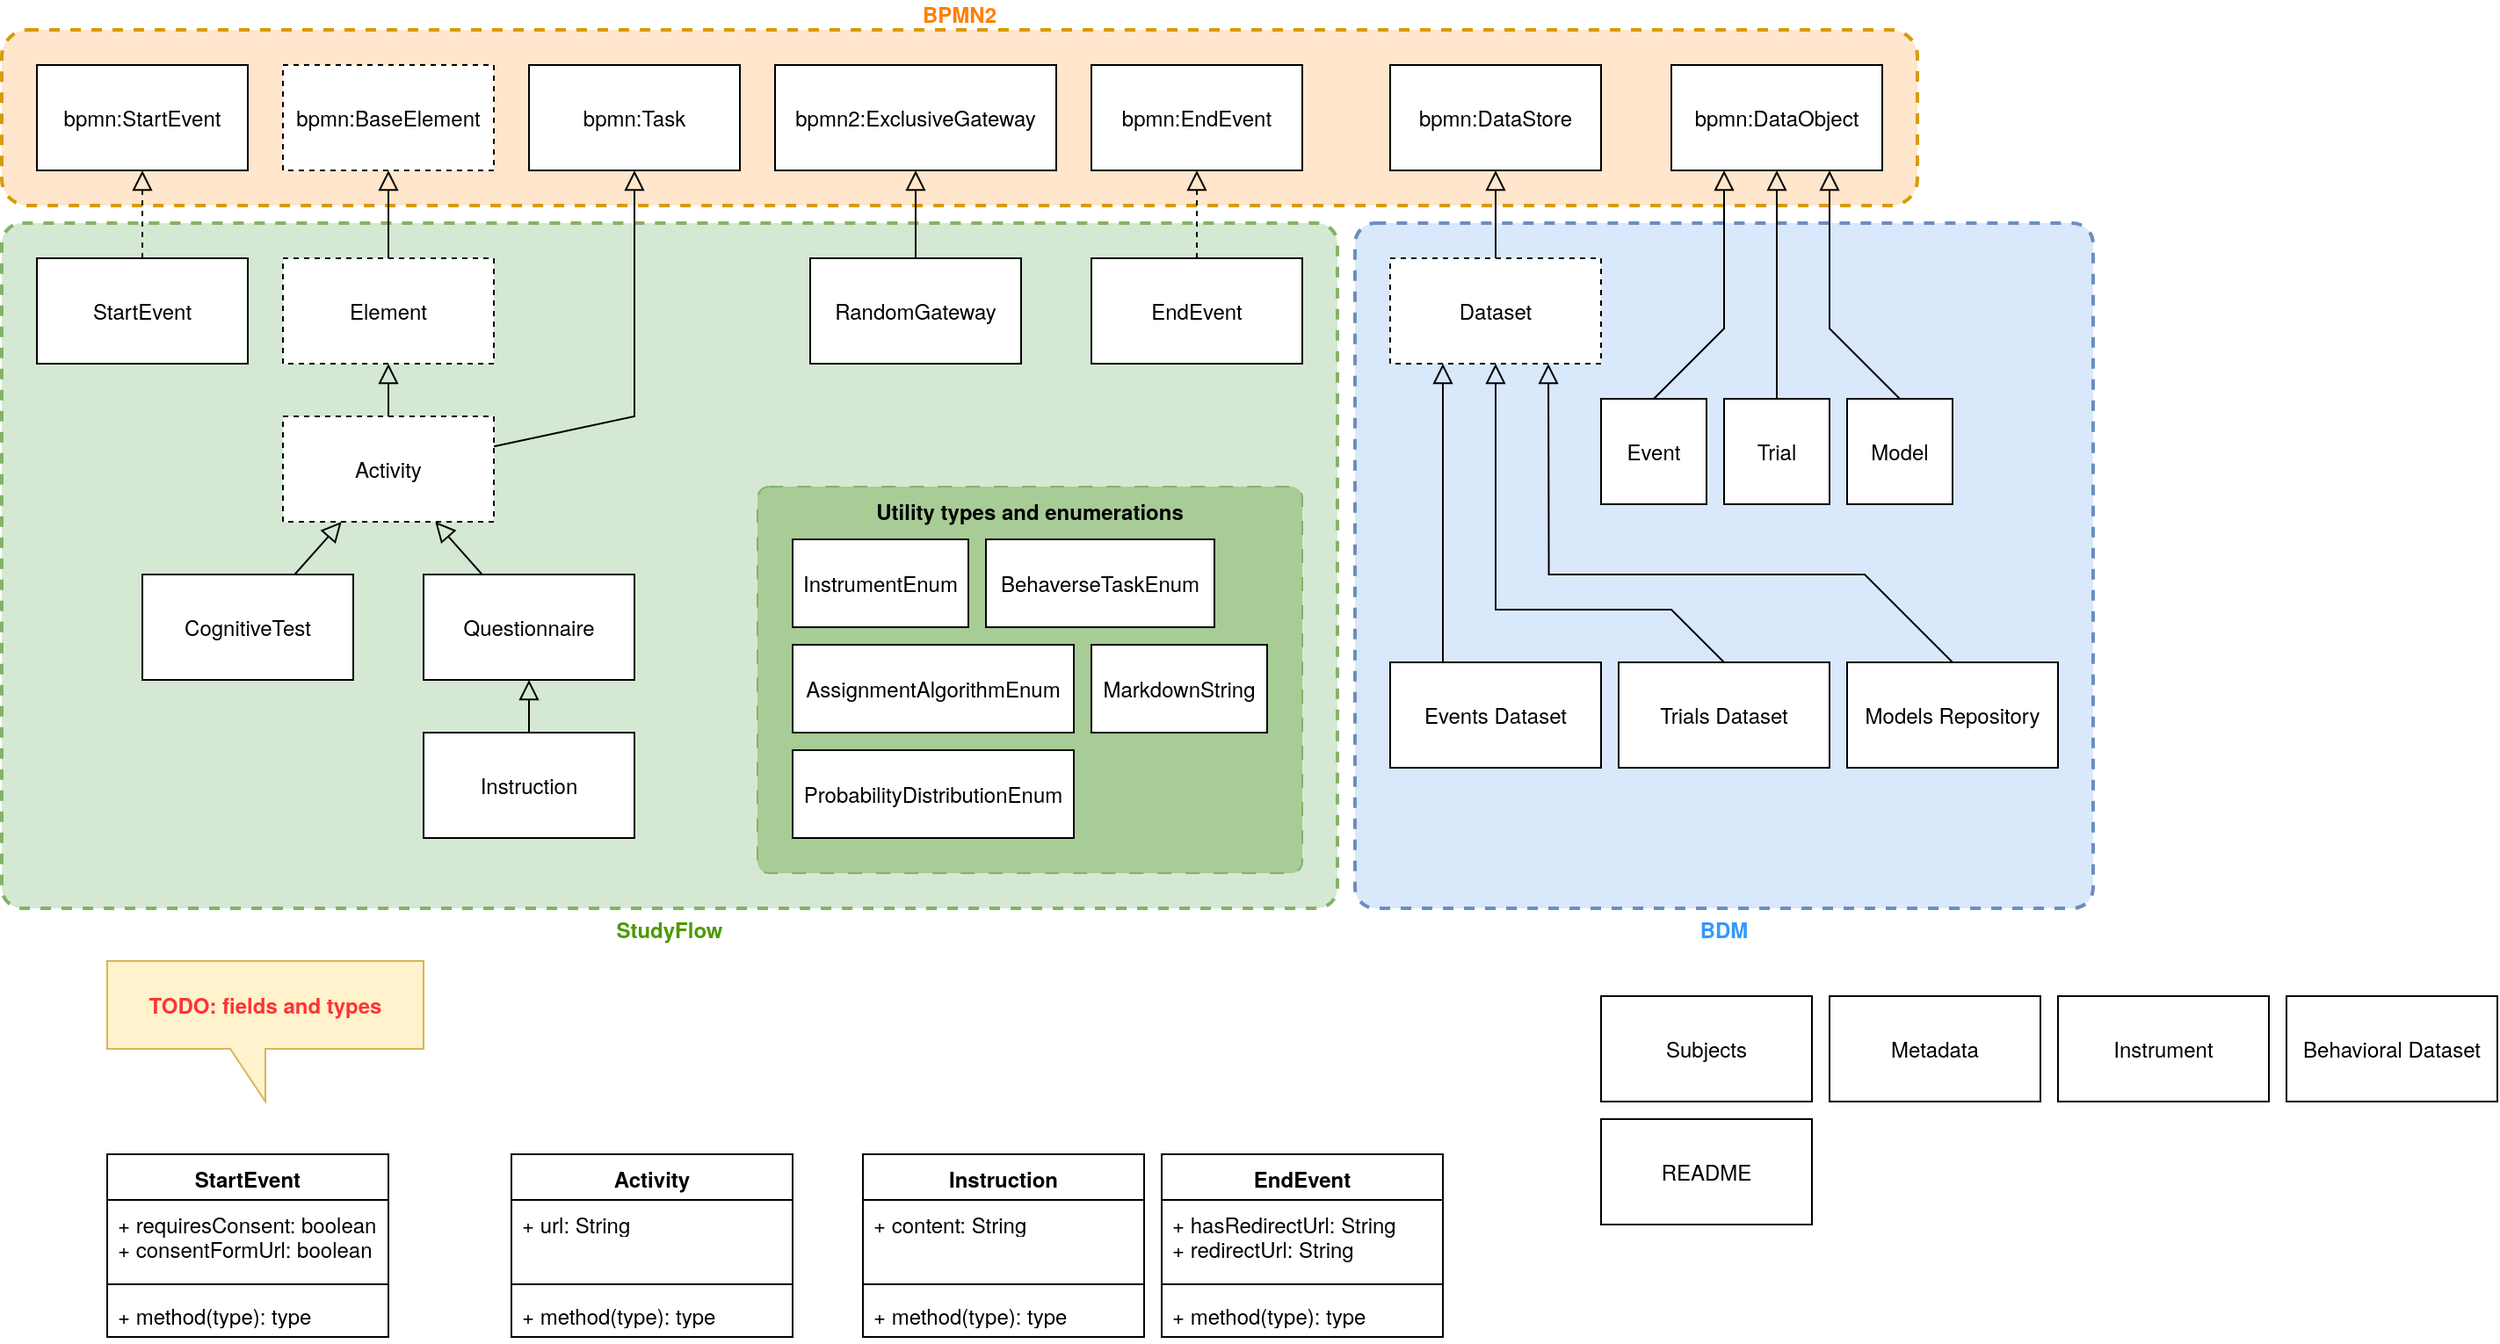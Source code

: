 <mxfile version="26.0.9">
  <diagram name="Page-1" id="l7o2JloaW-Vr8Yl9ksHm">
    <mxGraphModel dx="1435" dy="1167" grid="1" gridSize="10" guides="1" tooltips="1" connect="1" arrows="1" fold="1" page="1" pageScale="1" pageWidth="850" pageHeight="1100" math="0" shadow="0">
      <root>
        <mxCell id="0" />
        <mxCell id="1" parent="0" />
        <mxCell id="9ASu4l0TENPKFkWyeJPx-15" value="BDM" style="rounded=1;whiteSpace=wrap;html=1;arcSize=3;fillColor=#dae8fc;verticalAlign=top;fontStyle=1;dashed=1;align=center;fontFamily=Helvetica Neue;spacingTop=0;labelPosition=center;verticalLabelPosition=bottom;spacing=0;strokeWidth=2;strokeColor=#6c8ebf;fontColor=#3399FF;" vertex="1" parent="1">
          <mxGeometry x="780" y="240" width="420" height="390" as="geometry" />
        </mxCell>
        <mxCell id="0bJIy5H0bycv_KVrB_Gu-24" value="StudyFlow" style="rounded=1;whiteSpace=wrap;html=1;arcSize=3;fillColor=#d5e8d4;verticalAlign=top;fontStyle=1;dashed=1;align=center;fontFamily=Helvetica Neue;spacingTop=0;labelPosition=center;verticalLabelPosition=bottom;spacing=0;strokeWidth=2;strokeColor=#82b366;fontColor=#4D9900;" parent="1" vertex="1">
          <mxGeometry x="10" y="240" width="760" height="390" as="geometry" />
        </mxCell>
        <mxCell id="0bJIy5H0bycv_KVrB_Gu-50" value="Utility types and enumerations" style="rounded=1;whiteSpace=wrap;html=1;arcSize=3;fontStyle=1;align=center;verticalAlign=top;fontFamily=Helvetica Neue;fillColor=#A8CC96;strokeColor=#82b366;dashed=1;dashPattern=8 8;" parent="1" vertex="1">
          <mxGeometry x="440" y="390" width="310" height="220" as="geometry" />
        </mxCell>
        <mxCell id="0bJIy5H0bycv_KVrB_Gu-23" value="BPMN2" style="rounded=1;whiteSpace=wrap;html=1;fillColor=#ffe6cc;verticalAlign=bottom;fontStyle=1;dashed=1;perimeterSpacing=0;fontFamily=Helvetica Neue;fontSize=12;align=center;labelPosition=center;verticalLabelPosition=top;strokeWidth=2;strokeColor=#d79b00;fontColor=#FF8000;" parent="1" vertex="1">
          <mxGeometry x="10" y="130" width="1090" height="100" as="geometry" />
        </mxCell>
        <mxCell id="0bJIy5H0bycv_KVrB_Gu-1" value="bpmn:StartEvent" style="rounded=0;whiteSpace=wrap;html=1;fontFamily=Helvetica Neue;fontSize=12;" parent="1" vertex="1">
          <mxGeometry x="30" y="150" width="120" height="60" as="geometry" />
        </mxCell>
        <mxCell id="0bJIy5H0bycv_KVrB_Gu-2" value="bpmn:EndEvent" style="rounded=0;whiteSpace=wrap;html=1;fontFamily=Helvetica Neue;fontSize=12;" parent="1" vertex="1">
          <mxGeometry x="630" y="150" width="120" height="60" as="geometry" />
        </mxCell>
        <mxCell id="0bJIy5H0bycv_KVrB_Gu-20" value="" style="rounded=0;orthogonalLoop=1;jettySize=auto;html=1;endArrow=block;endFill=0;fontFamily=Helvetica Neue;fontSize=12;endSize=9;" parent="1" source="0bJIy5H0bycv_KVrB_Gu-3" target="0bJIy5H0bycv_KVrB_Gu-19" edge="1">
          <mxGeometry relative="1" as="geometry" />
        </mxCell>
        <mxCell id="0bJIy5H0bycv_KVrB_Gu-3" value="Element" style="rounded=0;whiteSpace=wrap;html=1;fontFamily=Helvetica Neue;fontSize=12;dashed=1;" parent="1" vertex="1">
          <mxGeometry x="170" y="260" width="120" height="60" as="geometry" />
        </mxCell>
        <mxCell id="0bJIy5H0bycv_KVrB_Gu-10" style="rounded=0;orthogonalLoop=1;jettySize=auto;html=1;endArrow=block;endFill=0;fontFamily=Helvetica Neue;fontSize=12;endSize=9;" parent="1" source="0bJIy5H0bycv_KVrB_Gu-4" target="0bJIy5H0bycv_KVrB_Gu-3" edge="1">
          <mxGeometry relative="1" as="geometry" />
        </mxCell>
        <mxCell id="0bJIy5H0bycv_KVrB_Gu-22" value="" style="rounded=0;orthogonalLoop=1;jettySize=auto;html=1;endArrow=block;endFill=0;fontFamily=Helvetica Neue;fontSize=12;endSize=9;" parent="1" source="0bJIy5H0bycv_KVrB_Gu-4" target="0bJIy5H0bycv_KVrB_Gu-21" edge="1">
          <mxGeometry relative="1" as="geometry">
            <Array as="points">
              <mxPoint x="370" y="350" />
            </Array>
          </mxGeometry>
        </mxCell>
        <mxCell id="0bJIy5H0bycv_KVrB_Gu-4" value="Activity" style="rounded=0;whiteSpace=wrap;html=1;fontFamily=Helvetica Neue;fontSize=12;dashed=1;" parent="1" vertex="1">
          <mxGeometry x="170" y="350" width="120" height="60" as="geometry" />
        </mxCell>
        <mxCell id="0bJIy5H0bycv_KVrB_Gu-11" style="rounded=0;orthogonalLoop=1;jettySize=auto;html=1;endArrow=block;endFill=0;fontFamily=Helvetica Neue;fontSize=12;endSize=9;" parent="1" source="0bJIy5H0bycv_KVrB_Gu-5" target="0bJIy5H0bycv_KVrB_Gu-4" edge="1">
          <mxGeometry relative="1" as="geometry" />
        </mxCell>
        <mxCell id="0bJIy5H0bycv_KVrB_Gu-5" value="CognitiveTest" style="rounded=0;whiteSpace=wrap;html=1;fontFamily=Helvetica Neue;fontSize=12;" parent="1" vertex="1">
          <mxGeometry x="90" y="440" width="120" height="60" as="geometry" />
        </mxCell>
        <mxCell id="0bJIy5H0bycv_KVrB_Gu-13" style="rounded=0;orthogonalLoop=1;jettySize=auto;html=1;endArrow=block;endFill=0;fontFamily=Helvetica Neue;fontSize=12;endSize=9;" parent="1" source="0bJIy5H0bycv_KVrB_Gu-6" target="0bJIy5H0bycv_KVrB_Gu-4" edge="1">
          <mxGeometry relative="1" as="geometry" />
        </mxCell>
        <mxCell id="0bJIy5H0bycv_KVrB_Gu-6" value="Questionnaire" style="rounded=0;whiteSpace=wrap;html=1;fontFamily=Helvetica Neue;fontSize=12;" parent="1" vertex="1">
          <mxGeometry x="250" y="440" width="120" height="60" as="geometry" />
        </mxCell>
        <mxCell id="0bJIy5H0bycv_KVrB_Gu-12" style="rounded=0;orthogonalLoop=1;jettySize=auto;html=1;endArrow=block;endFill=0;fontFamily=Helvetica Neue;fontSize=12;endSize=9;" parent="1" source="0bJIy5H0bycv_KVrB_Gu-7" target="0bJIy5H0bycv_KVrB_Gu-6" edge="1">
          <mxGeometry relative="1" as="geometry" />
        </mxCell>
        <mxCell id="0bJIy5H0bycv_KVrB_Gu-7" value="Instruction" style="rounded=0;whiteSpace=wrap;html=1;fontFamily=Helvetica Neue;fontSize=12;" parent="1" vertex="1">
          <mxGeometry x="250" y="530" width="120" height="60" as="geometry" />
        </mxCell>
        <mxCell id="0bJIy5H0bycv_KVrB_Gu-15" style="rounded=0;orthogonalLoop=1;jettySize=auto;html=1;endArrow=block;endFill=0;fontFamily=Helvetica Neue;fontSize=12;endSize=9;" parent="1" source="0bJIy5H0bycv_KVrB_Gu-8" target="0bJIy5H0bycv_KVrB_Gu-14" edge="1">
          <mxGeometry relative="1" as="geometry" />
        </mxCell>
        <mxCell id="0bJIy5H0bycv_KVrB_Gu-8" value="RandomGateway" style="rounded=0;whiteSpace=wrap;html=1;fontFamily=Helvetica Neue;fontSize=12;" parent="1" vertex="1">
          <mxGeometry x="470" y="260" width="120" height="60" as="geometry" />
        </mxCell>
        <mxCell id="0bJIy5H0bycv_KVrB_Gu-17" style="rounded=0;orthogonalLoop=1;jettySize=auto;html=1;dashed=1;endArrow=block;endFill=0;fontFamily=Helvetica Neue;fontSize=12;endSize=9;" parent="1" source="0bJIy5H0bycv_KVrB_Gu-9" target="0bJIy5H0bycv_KVrB_Gu-1" edge="1">
          <mxGeometry relative="1" as="geometry" />
        </mxCell>
        <mxCell id="0bJIy5H0bycv_KVrB_Gu-9" value="StartEvent" style="rounded=0;whiteSpace=wrap;html=1;fontFamily=Helvetica Neue;fontSize=12;" parent="1" vertex="1">
          <mxGeometry x="30" y="260" width="120" height="60" as="geometry" />
        </mxCell>
        <mxCell id="0bJIy5H0bycv_KVrB_Gu-14" value="bpmn2:ExclusiveGateway" style="rounded=0;whiteSpace=wrap;html=1;fontFamily=Helvetica Neue;fontSize=12;" parent="1" vertex="1">
          <mxGeometry x="450" y="150" width="160" height="60" as="geometry" />
        </mxCell>
        <mxCell id="0bJIy5H0bycv_KVrB_Gu-18" style="rounded=0;orthogonalLoop=1;jettySize=auto;html=1;dashed=1;endArrow=block;endFill=0;fontFamily=Helvetica Neue;fontSize=12;endSize=9;" parent="1" source="0bJIy5H0bycv_KVrB_Gu-16" target="0bJIy5H0bycv_KVrB_Gu-2" edge="1">
          <mxGeometry relative="1" as="geometry" />
        </mxCell>
        <mxCell id="0bJIy5H0bycv_KVrB_Gu-16" value="EndEvent" style="rounded=0;whiteSpace=wrap;html=1;fontFamily=Helvetica Neue;fontSize=12;" parent="1" vertex="1">
          <mxGeometry x="630" y="260" width="120" height="60" as="geometry" />
        </mxCell>
        <mxCell id="0bJIy5H0bycv_KVrB_Gu-19" value="bpmn:BaseElement" style="rounded=0;whiteSpace=wrap;html=1;fontFamily=Helvetica Neue;fontSize=12;dashed=1;" parent="1" vertex="1">
          <mxGeometry x="170" y="150" width="120" height="60" as="geometry" />
        </mxCell>
        <mxCell id="0bJIy5H0bycv_KVrB_Gu-21" value="bpmn:Task" style="rounded=0;whiteSpace=wrap;html=1;fontFamily=Helvetica Neue;fontSize=12;" parent="1" vertex="1">
          <mxGeometry x="310" y="150" width="120" height="60" as="geometry" />
        </mxCell>
        <mxCell id="0bJIy5H0bycv_KVrB_Gu-25" value="StartEvent" style="swimlane;fontStyle=1;align=center;verticalAlign=top;childLayout=stackLayout;horizontal=1;startSize=26;horizontalStack=0;resizeParent=1;resizeParentMax=0;resizeLast=0;collapsible=1;marginBottom=0;whiteSpace=wrap;html=1;fontFamily=Helvetica Neue;" parent="1" vertex="1">
          <mxGeometry x="70" y="770" width="160" height="104" as="geometry" />
        </mxCell>
        <mxCell id="0bJIy5H0bycv_KVrB_Gu-26" value="+ requiresConsent: boolean&lt;div&gt;+ consentFormUrl: boolean&lt;/div&gt;" style="text;strokeColor=none;fillColor=none;align=left;verticalAlign=top;spacingLeft=4;spacingRight=4;overflow=hidden;rotatable=0;points=[[0,0.5],[1,0.5]];portConstraint=eastwest;whiteSpace=wrap;html=1;fontFamily=Helvetica Neue;" parent="0bJIy5H0bycv_KVrB_Gu-25" vertex="1">
          <mxGeometry y="26" width="160" height="44" as="geometry" />
        </mxCell>
        <mxCell id="0bJIy5H0bycv_KVrB_Gu-27" value="" style="line;strokeWidth=1;fillColor=none;align=left;verticalAlign=middle;spacingTop=-1;spacingLeft=3;spacingRight=3;rotatable=0;labelPosition=right;points=[];portConstraint=eastwest;strokeColor=inherit;fontFamily=Helvetica Neue;" parent="0bJIy5H0bycv_KVrB_Gu-25" vertex="1">
          <mxGeometry y="70" width="160" height="8" as="geometry" />
        </mxCell>
        <mxCell id="0bJIy5H0bycv_KVrB_Gu-28" value="+ method(type): type" style="text;strokeColor=none;fillColor=none;align=left;verticalAlign=top;spacingLeft=4;spacingRight=4;overflow=hidden;rotatable=0;points=[[0,0.5],[1,0.5]];portConstraint=eastwest;whiteSpace=wrap;html=1;fontFamily=Helvetica Neue;" parent="0bJIy5H0bycv_KVrB_Gu-25" vertex="1">
          <mxGeometry y="78" width="160" height="26" as="geometry" />
        </mxCell>
        <mxCell id="0bJIy5H0bycv_KVrB_Gu-29" value="Activity" style="swimlane;fontStyle=1;align=center;verticalAlign=top;childLayout=stackLayout;horizontal=1;startSize=26;horizontalStack=0;resizeParent=1;resizeParentMax=0;resizeLast=0;collapsible=1;marginBottom=0;whiteSpace=wrap;html=1;fontFamily=Helvetica Neue;" parent="1" vertex="1">
          <mxGeometry x="300" y="770" width="160" height="104" as="geometry" />
        </mxCell>
        <mxCell id="0bJIy5H0bycv_KVrB_Gu-30" value="+ url&lt;span style=&quot;background-color: transparent; color: light-dark(rgb(0, 0, 0), rgb(255, 255, 255));&quot;&gt;: String&lt;/span&gt;" style="text;strokeColor=none;fillColor=none;align=left;verticalAlign=top;spacingLeft=4;spacingRight=4;overflow=hidden;rotatable=0;points=[[0,0.5],[1,0.5]];portConstraint=eastwest;whiteSpace=wrap;html=1;fontFamily=Helvetica Neue;" parent="0bJIy5H0bycv_KVrB_Gu-29" vertex="1">
          <mxGeometry y="26" width="160" height="44" as="geometry" />
        </mxCell>
        <mxCell id="0bJIy5H0bycv_KVrB_Gu-31" value="" style="line;strokeWidth=1;fillColor=none;align=left;verticalAlign=middle;spacingTop=-1;spacingLeft=3;spacingRight=3;rotatable=0;labelPosition=right;points=[];portConstraint=eastwest;strokeColor=inherit;fontFamily=Helvetica Neue;" parent="0bJIy5H0bycv_KVrB_Gu-29" vertex="1">
          <mxGeometry y="70" width="160" height="8" as="geometry" />
        </mxCell>
        <mxCell id="0bJIy5H0bycv_KVrB_Gu-32" value="+ method(type): type" style="text;strokeColor=none;fillColor=none;align=left;verticalAlign=top;spacingLeft=4;spacingRight=4;overflow=hidden;rotatable=0;points=[[0,0.5],[1,0.5]];portConstraint=eastwest;whiteSpace=wrap;html=1;fontFamily=Helvetica Neue;" parent="0bJIy5H0bycv_KVrB_Gu-29" vertex="1">
          <mxGeometry y="78" width="160" height="26" as="geometry" />
        </mxCell>
        <mxCell id="0bJIy5H0bycv_KVrB_Gu-33" value="Instruction" style="swimlane;fontStyle=1;align=center;verticalAlign=top;childLayout=stackLayout;horizontal=1;startSize=26;horizontalStack=0;resizeParent=1;resizeParentMax=0;resizeLast=0;collapsible=1;marginBottom=0;whiteSpace=wrap;html=1;fontFamily=Helvetica Neue;" parent="1" vertex="1">
          <mxGeometry x="500" y="770" width="160" height="104" as="geometry" />
        </mxCell>
        <mxCell id="0bJIy5H0bycv_KVrB_Gu-34" value="&lt;div&gt;&lt;span style=&quot;background-color: transparent; color: light-dark(rgb(0, 0, 0), rgb(255, 255, 255));&quot;&gt;+ content&lt;/span&gt;&lt;span style=&quot;background-color: transparent; color: light-dark(rgb(0, 0, 0), rgb(255, 255, 255));&quot;&gt;: String&lt;/span&gt;&lt;br&gt;&lt;/div&gt;" style="text;strokeColor=none;fillColor=none;align=left;verticalAlign=top;spacingLeft=4;spacingRight=4;overflow=hidden;rotatable=0;points=[[0,0.5],[1,0.5]];portConstraint=eastwest;whiteSpace=wrap;html=1;fontFamily=Helvetica Neue;" parent="0bJIy5H0bycv_KVrB_Gu-33" vertex="1">
          <mxGeometry y="26" width="160" height="44" as="geometry" />
        </mxCell>
        <mxCell id="0bJIy5H0bycv_KVrB_Gu-35" value="" style="line;strokeWidth=1;fillColor=none;align=left;verticalAlign=middle;spacingTop=-1;spacingLeft=3;spacingRight=3;rotatable=0;labelPosition=right;points=[];portConstraint=eastwest;strokeColor=inherit;fontFamily=Helvetica Neue;" parent="0bJIy5H0bycv_KVrB_Gu-33" vertex="1">
          <mxGeometry y="70" width="160" height="8" as="geometry" />
        </mxCell>
        <mxCell id="0bJIy5H0bycv_KVrB_Gu-36" value="+ method(type): type" style="text;strokeColor=none;fillColor=none;align=left;verticalAlign=top;spacingLeft=4;spacingRight=4;overflow=hidden;rotatable=0;points=[[0,0.5],[1,0.5]];portConstraint=eastwest;whiteSpace=wrap;html=1;fontFamily=Helvetica Neue;" parent="0bJIy5H0bycv_KVrB_Gu-33" vertex="1">
          <mxGeometry y="78" width="160" height="26" as="geometry" />
        </mxCell>
        <mxCell id="0bJIy5H0bycv_KVrB_Gu-37" value="EndEvent" style="swimlane;fontStyle=1;align=center;verticalAlign=top;childLayout=stackLayout;horizontal=1;startSize=26;horizontalStack=0;resizeParent=1;resizeParentMax=0;resizeLast=0;collapsible=1;marginBottom=0;whiteSpace=wrap;html=1;fontFamily=Helvetica Neue;" parent="1" vertex="1">
          <mxGeometry x="670" y="770" width="160" height="104" as="geometry" />
        </mxCell>
        <mxCell id="0bJIy5H0bycv_KVrB_Gu-38" value="&lt;div&gt;&lt;span style=&quot;background-color: transparent; color: light-dark(rgb(0, 0, 0), rgb(255, 255, 255));&quot;&gt;+ hasRedirectUrl&lt;/span&gt;&lt;span style=&quot;background-color: transparent; color: light-dark(rgb(0, 0, 0), rgb(255, 255, 255));&quot;&gt;: String&lt;/span&gt;&lt;br&gt;&lt;/div&gt;&lt;div&gt;&lt;span style=&quot;background-color: transparent; color: light-dark(rgb(0, 0, 0), rgb(255, 255, 255));&quot;&gt;+ redirectUrl: String&lt;/span&gt;&lt;/div&gt;" style="text;strokeColor=none;fillColor=none;align=left;verticalAlign=top;spacingLeft=4;spacingRight=4;overflow=hidden;rotatable=0;points=[[0,0.5],[1,0.5]];portConstraint=eastwest;whiteSpace=wrap;html=1;fontFamily=Helvetica Neue;" parent="0bJIy5H0bycv_KVrB_Gu-37" vertex="1">
          <mxGeometry y="26" width="160" height="44" as="geometry" />
        </mxCell>
        <mxCell id="0bJIy5H0bycv_KVrB_Gu-39" value="" style="line;strokeWidth=1;fillColor=none;align=left;verticalAlign=middle;spacingTop=-1;spacingLeft=3;spacingRight=3;rotatable=0;labelPosition=right;points=[];portConstraint=eastwest;strokeColor=inherit;fontFamily=Helvetica Neue;" parent="0bJIy5H0bycv_KVrB_Gu-37" vertex="1">
          <mxGeometry y="70" width="160" height="8" as="geometry" />
        </mxCell>
        <mxCell id="0bJIy5H0bycv_KVrB_Gu-40" value="+ method(type): type" style="text;strokeColor=none;fillColor=none;align=left;verticalAlign=top;spacingLeft=4;spacingRight=4;overflow=hidden;rotatable=0;points=[[0,0.5],[1,0.5]];portConstraint=eastwest;whiteSpace=wrap;html=1;fontFamily=Helvetica Neue;" parent="0bJIy5H0bycv_KVrB_Gu-37" vertex="1">
          <mxGeometry y="78" width="160" height="26" as="geometry" />
        </mxCell>
        <mxCell id="0bJIy5H0bycv_KVrB_Gu-45" value="MarkdownString" style="html=1;whiteSpace=wrap;fontFamily=Helvetica Neue;" parent="1" vertex="1">
          <mxGeometry x="630" y="480" width="100" height="50" as="geometry" />
        </mxCell>
        <mxCell id="0bJIy5H0bycv_KVrB_Gu-46" value="AssignmentAlgorithmEnum" style="html=1;whiteSpace=wrap;fontFamily=Helvetica Neue;" parent="1" vertex="1">
          <mxGeometry x="460" y="480" width="160" height="50" as="geometry" />
        </mxCell>
        <mxCell id="0bJIy5H0bycv_KVrB_Gu-47" value="ProbabilityDistributionEnum" style="html=1;whiteSpace=wrap;fontFamily=Helvetica Neue;" parent="1" vertex="1">
          <mxGeometry x="460" y="540" width="160" height="50" as="geometry" />
        </mxCell>
        <mxCell id="0bJIy5H0bycv_KVrB_Gu-48" value="InstrumentEnum" style="html=1;whiteSpace=wrap;fontFamily=Helvetica Neue;" parent="1" vertex="1">
          <mxGeometry x="460" y="420" width="100" height="50" as="geometry" />
        </mxCell>
        <mxCell id="0bJIy5H0bycv_KVrB_Gu-49" value="BehaverseTaskEnum" style="html=1;whiteSpace=wrap;fontFamily=Helvetica Neue;" parent="1" vertex="1">
          <mxGeometry x="570" y="420" width="130" height="50" as="geometry" />
        </mxCell>
        <mxCell id="0bJIy5H0bycv_KVrB_Gu-52" value="&lt;span style=&quot;color: rgb(255, 51, 51); font-weight: 700; text-wrap: nowrap;&quot;&gt;TODO: fields and types&lt;/span&gt;" style="shape=callout;whiteSpace=wrap;html=1;perimeter=calloutPerimeter;fillColor=#fff2cc;strokeColor=#d6b656;flipH=1;fontFamily=Helvetica Neue;base=20;size=30;position=0.5;" parent="1" vertex="1">
          <mxGeometry x="70" y="660" width="180" height="80" as="geometry" />
        </mxCell>
        <mxCell id="9ASu4l0TENPKFkWyeJPx-5" style="edgeStyle=orthogonalEdgeStyle;rounded=0;orthogonalLoop=1;jettySize=auto;html=1;fontFamily=Helvetica Neue;endArrow=block;endFill=0;endSize=9;" edge="1" parent="1" source="9ASu4l0TENPKFkWyeJPx-1" target="9ASu4l0TENPKFkWyeJPx-3">
          <mxGeometry relative="1" as="geometry" />
        </mxCell>
        <mxCell id="9ASu4l0TENPKFkWyeJPx-1" value="Dataset" style="rounded=0;whiteSpace=wrap;html=1;fontFamily=Helvetica Neue;dashed=1;" vertex="1" parent="1">
          <mxGeometry x="800" y="260" width="120" height="60" as="geometry" />
        </mxCell>
        <mxCell id="9ASu4l0TENPKFkWyeJPx-20" style="rounded=0;orthogonalLoop=1;jettySize=auto;html=1;endArrow=block;endFill=0;endSize=9;entryX=0.25;entryY=1;entryDx=0;entryDy=0;exitX=0.5;exitY=0;exitDx=0;exitDy=0;" edge="1" parent="1" source="9ASu4l0TENPKFkWyeJPx-2" target="9ASu4l0TENPKFkWyeJPx-4">
          <mxGeometry relative="1" as="geometry">
            <Array as="points">
              <mxPoint x="990" y="300" />
            </Array>
          </mxGeometry>
        </mxCell>
        <mxCell id="9ASu4l0TENPKFkWyeJPx-2" value="Event" style="rounded=0;whiteSpace=wrap;html=1;fontFamily=Helvetica Neue;" vertex="1" parent="1">
          <mxGeometry x="920" y="340" width="60" height="60" as="geometry" />
        </mxCell>
        <mxCell id="9ASu4l0TENPKFkWyeJPx-3" value="bpmn:DataStore" style="rounded=0;whiteSpace=wrap;html=1;fontFamily=Helvetica Neue;fontSize=12;" vertex="1" parent="1">
          <mxGeometry x="800" y="150" width="120" height="60" as="geometry" />
        </mxCell>
        <mxCell id="9ASu4l0TENPKFkWyeJPx-4" value="bpmn:DataObject" style="rounded=0;whiteSpace=wrap;html=1;fontFamily=Helvetica Neue;fontSize=12;" vertex="1" parent="1">
          <mxGeometry x="960" y="150" width="120" height="60" as="geometry" />
        </mxCell>
        <mxCell id="9ASu4l0TENPKFkWyeJPx-8" style="rounded=0;orthogonalLoop=1;jettySize=auto;html=1;fontFamily=Helvetica Neue;endArrow=block;endFill=0;endSize=9;" edge="1" parent="1">
          <mxGeometry relative="1" as="geometry">
            <mxPoint x="830" y="490" as="sourcePoint" />
            <mxPoint x="830" y="320" as="targetPoint" />
            <Array as="points" />
          </mxGeometry>
        </mxCell>
        <mxCell id="9ASu4l0TENPKFkWyeJPx-7" value="Events Dataset" style="rounded=0;whiteSpace=wrap;html=1;fontFamily=Helvetica Neue;" vertex="1" parent="1">
          <mxGeometry x="800" y="490" width="120" height="60" as="geometry" />
        </mxCell>
        <mxCell id="9ASu4l0TENPKFkWyeJPx-10" style="rounded=0;orthogonalLoop=1;jettySize=auto;html=1;fontFamily=Helvetica Neue;endArrow=block;endFill=0;endSize=9;exitX=0.5;exitY=0;exitDx=0;exitDy=0;" edge="1" parent="1" source="9ASu4l0TENPKFkWyeJPx-9">
          <mxGeometry relative="1" as="geometry">
            <mxPoint x="1000" y="490" as="sourcePoint" />
            <mxPoint x="860" y="320" as="targetPoint" />
            <Array as="points">
              <mxPoint x="960" y="460" />
              <mxPoint x="860" y="460" />
            </Array>
          </mxGeometry>
        </mxCell>
        <mxCell id="9ASu4l0TENPKFkWyeJPx-9" value="Trials Dataset" style="rounded=0;whiteSpace=wrap;html=1;fontFamily=Helvetica Neue;" vertex="1" parent="1">
          <mxGeometry x="930" y="490" width="120" height="60" as="geometry" />
        </mxCell>
        <mxCell id="9ASu4l0TENPKFkWyeJPx-22" style="rounded=0;orthogonalLoop=1;jettySize=auto;html=1;endArrow=block;endFill=0;endSize=9;entryX=0.75;entryY=1;entryDx=0;entryDy=0;exitX=0.5;exitY=0;exitDx=0;exitDy=0;" edge="1" parent="1" source="9ASu4l0TENPKFkWyeJPx-11" target="9ASu4l0TENPKFkWyeJPx-4">
          <mxGeometry relative="1" as="geometry">
            <Array as="points">
              <mxPoint x="1050" y="300" />
            </Array>
          </mxGeometry>
        </mxCell>
        <mxCell id="9ASu4l0TENPKFkWyeJPx-11" value="Model" style="rounded=0;whiteSpace=wrap;html=1;fontFamily=Helvetica Neue;" vertex="1" parent="1">
          <mxGeometry x="1060" y="340" width="60" height="60" as="geometry" />
        </mxCell>
        <mxCell id="9ASu4l0TENPKFkWyeJPx-21" style="rounded=0;orthogonalLoop=1;jettySize=auto;html=1;endArrow=block;endFill=0;endSize=9;" edge="1" parent="1" source="9ASu4l0TENPKFkWyeJPx-16" target="9ASu4l0TENPKFkWyeJPx-4">
          <mxGeometry relative="1" as="geometry" />
        </mxCell>
        <mxCell id="9ASu4l0TENPKFkWyeJPx-16" value="Trial" style="rounded=0;whiteSpace=wrap;html=1;fontFamily=Helvetica Neue;" vertex="1" parent="1">
          <mxGeometry x="990" y="340" width="60" height="60" as="geometry" />
        </mxCell>
        <mxCell id="9ASu4l0TENPKFkWyeJPx-24" style="rounded=0;orthogonalLoop=1;jettySize=auto;html=1;endArrow=block;endFill=0;endSize=9;exitX=0.5;exitY=0;exitDx=0;exitDy=0;" edge="1" parent="1" source="9ASu4l0TENPKFkWyeJPx-23">
          <mxGeometry relative="1" as="geometry">
            <mxPoint x="1139.29" y="490" as="sourcePoint" />
            <mxPoint x="890.004" y="320" as="targetPoint" />
            <Array as="points">
              <mxPoint x="1070" y="440" />
              <mxPoint x="890.29" y="440" />
            </Array>
          </mxGeometry>
        </mxCell>
        <mxCell id="9ASu4l0TENPKFkWyeJPx-23" value="Models Repository" style="rounded=0;whiteSpace=wrap;html=1;fontFamily=Helvetica Neue;" vertex="1" parent="1">
          <mxGeometry x="1060" y="490" width="120" height="60" as="geometry" />
        </mxCell>
        <mxCell id="9ASu4l0TENPKFkWyeJPx-25" value="Subjects" style="rounded=0;whiteSpace=wrap;html=1;fontFamily=Helvetica Neue;" vertex="1" parent="1">
          <mxGeometry x="920" y="680" width="120" height="60" as="geometry" />
        </mxCell>
        <mxCell id="9ASu4l0TENPKFkWyeJPx-26" value="Metadata" style="rounded=0;whiteSpace=wrap;html=1;fontFamily=Helvetica Neue;" vertex="1" parent="1">
          <mxGeometry x="1050" y="680" width="120" height="60" as="geometry" />
        </mxCell>
        <mxCell id="9ASu4l0TENPKFkWyeJPx-27" value="Instrument" style="rounded=0;whiteSpace=wrap;html=1;fontFamily=Helvetica Neue;" vertex="1" parent="1">
          <mxGeometry x="1180" y="680" width="120" height="60" as="geometry" />
        </mxCell>
        <mxCell id="9ASu4l0TENPKFkWyeJPx-28" value="Behavioral Dataset" style="rounded=0;whiteSpace=wrap;html=1;fontFamily=Helvetica Neue;" vertex="1" parent="1">
          <mxGeometry x="1310" y="680" width="120" height="60" as="geometry" />
        </mxCell>
        <mxCell id="9ASu4l0TENPKFkWyeJPx-29" value="README" style="rounded=0;whiteSpace=wrap;html=1;fontFamily=Helvetica Neue;" vertex="1" parent="1">
          <mxGeometry x="920" y="750" width="120" height="60" as="geometry" />
        </mxCell>
      </root>
    </mxGraphModel>
  </diagram>
</mxfile>
